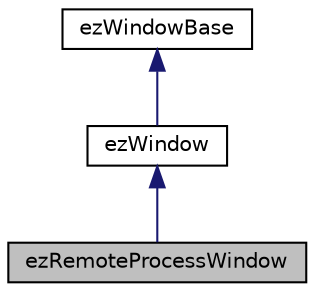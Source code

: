 digraph "ezRemoteProcessWindow"
{
 // LATEX_PDF_SIZE
  edge [fontname="Helvetica",fontsize="10",labelfontname="Helvetica",labelfontsize="10"];
  node [fontname="Helvetica",fontsize="10",shape=record];
  Node1 [label="ezRemoteProcessWindow",height=0.2,width=0.4,color="black", fillcolor="grey75", style="filled", fontcolor="black",tooltip=" "];
  Node2 -> Node1 [dir="back",color="midnightblue",fontsize="10",style="solid",fontname="Helvetica"];
  Node2 [label="ezWindow",height=0.2,width=0.4,color="black", fillcolor="white", style="filled",URL="$da/db5/classez_window.htm",tooltip="A simple abstraction for platform specific window creation."];
  Node3 -> Node2 [dir="back",color="midnightblue",fontsize="10",style="solid",fontname="Helvetica"];
  Node3 [label="ezWindowBase",height=0.2,width=0.4,color="black", fillcolor="white", style="filled",URL="$d4/d8c/classez_window_base.htm",tooltip="Base class of all window classes that have a client area and a native window handle."];
}
